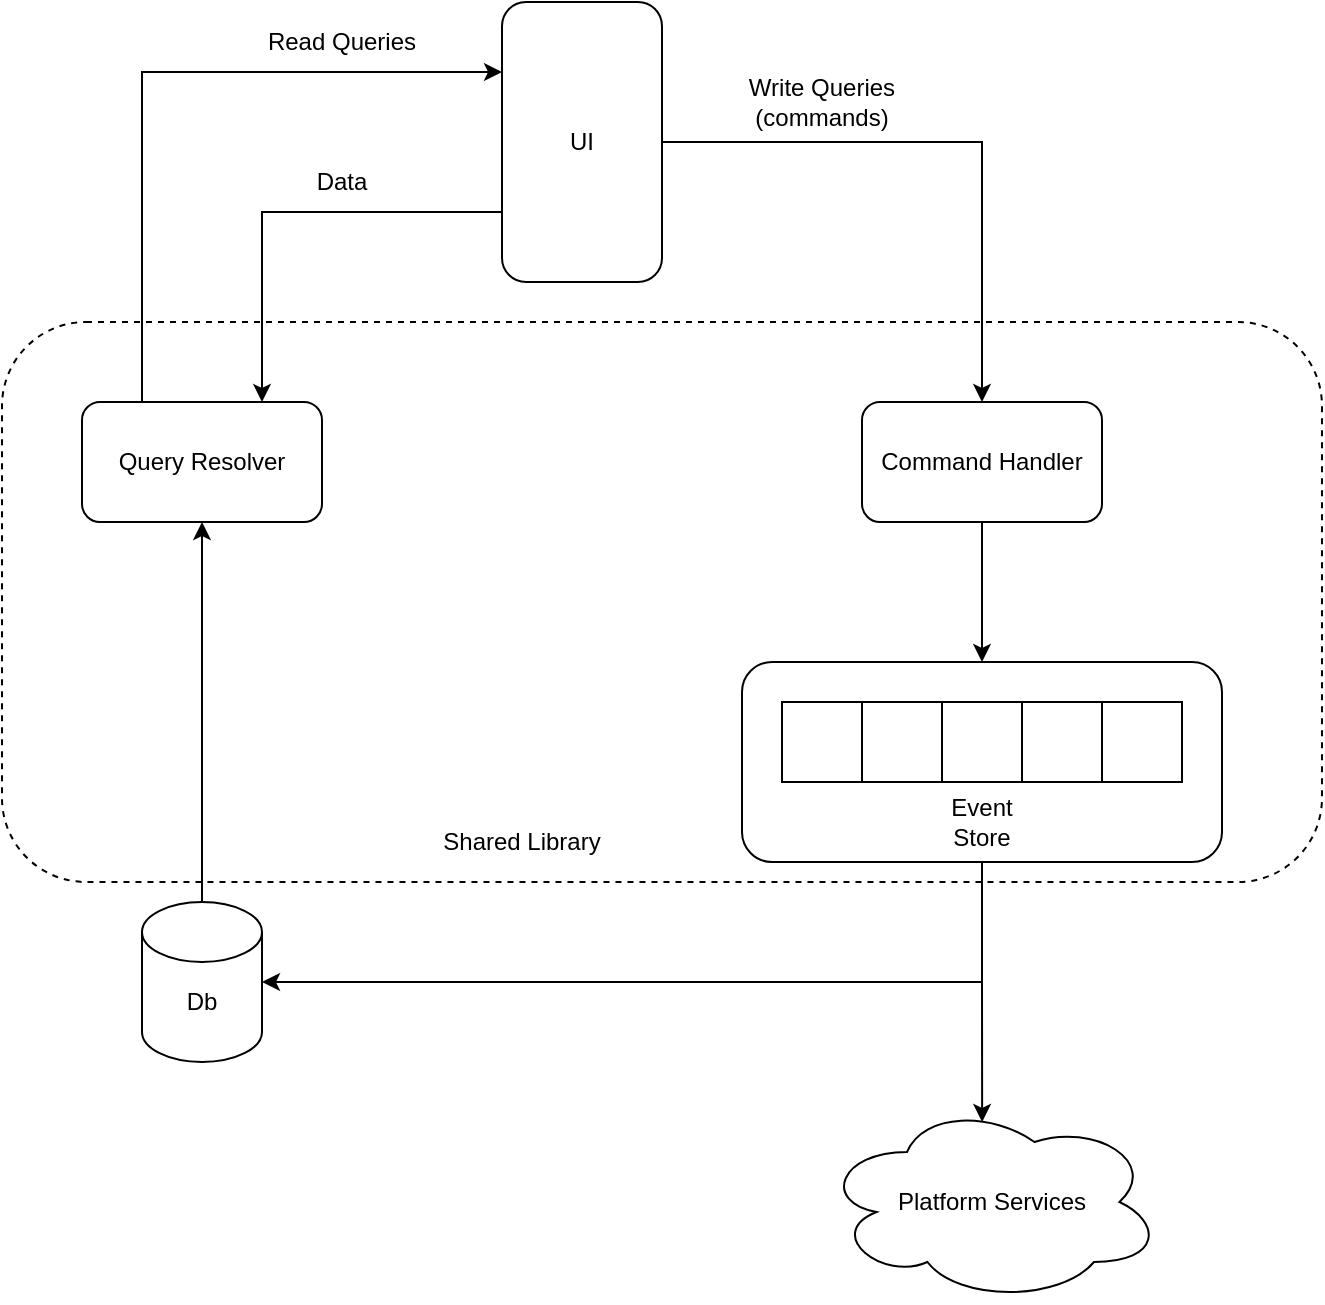 <mxfile version="14.6.13" type="github">
  <diagram id="Lkx0tU46axnpluxMp8mQ" name="Page-1">
    <mxGraphModel dx="1350" dy="774" grid="1" gridSize="10" guides="1" tooltips="1" connect="1" arrows="1" fold="1" page="1" pageScale="1" pageWidth="827" pageHeight="1169" math="0" shadow="0">
      <root>
        <mxCell id="0" />
        <mxCell id="1" parent="0" />
        <mxCell id="2JhJu5usInB86t09204_-35" value="" style="rounded=1;whiteSpace=wrap;html=1;dashed=1;" vertex="1" parent="1">
          <mxGeometry x="70" y="320" width="660" height="280" as="geometry" />
        </mxCell>
        <mxCell id="2JhJu5usInB86t09204_-31" style="edgeStyle=orthogonalEdgeStyle;rounded=0;orthogonalLoop=1;jettySize=auto;html=1;exitX=0;exitY=0.75;exitDx=0;exitDy=0;entryX=0.75;entryY=0;entryDx=0;entryDy=0;" edge="1" parent="1" source="2JhJu5usInB86t09204_-1" target="2JhJu5usInB86t09204_-2">
          <mxGeometry relative="1" as="geometry" />
        </mxCell>
        <mxCell id="2JhJu5usInB86t09204_-32" style="edgeStyle=orthogonalEdgeStyle;rounded=0;orthogonalLoop=1;jettySize=auto;html=1;exitX=1;exitY=0.5;exitDx=0;exitDy=0;" edge="1" parent="1" source="2JhJu5usInB86t09204_-1" target="2JhJu5usInB86t09204_-3">
          <mxGeometry relative="1" as="geometry" />
        </mxCell>
        <mxCell id="2JhJu5usInB86t09204_-1" value="UI" style="rounded=1;whiteSpace=wrap;html=1;" vertex="1" parent="1">
          <mxGeometry x="320" y="160" width="80" height="140" as="geometry" />
        </mxCell>
        <mxCell id="2JhJu5usInB86t09204_-30" style="edgeStyle=orthogonalEdgeStyle;rounded=0;orthogonalLoop=1;jettySize=auto;html=1;exitX=0.25;exitY=0;exitDx=0;exitDy=0;entryX=0;entryY=0.25;entryDx=0;entryDy=0;" edge="1" parent="1" source="2JhJu5usInB86t09204_-2" target="2JhJu5usInB86t09204_-1">
          <mxGeometry relative="1" as="geometry" />
        </mxCell>
        <mxCell id="2JhJu5usInB86t09204_-2" value="Query Resolver" style="rounded=1;whiteSpace=wrap;html=1;" vertex="1" parent="1">
          <mxGeometry x="110" y="360" width="120" height="60" as="geometry" />
        </mxCell>
        <mxCell id="2JhJu5usInB86t09204_-3" value="Command Handler" style="rounded=1;whiteSpace=wrap;html=1;" vertex="1" parent="1">
          <mxGeometry x="500" y="360" width="120" height="60" as="geometry" />
        </mxCell>
        <mxCell id="2JhJu5usInB86t09204_-34" style="edgeStyle=orthogonalEdgeStyle;rounded=0;orthogonalLoop=1;jettySize=auto;html=1;entryX=0.471;entryY=0.1;entryDx=0;entryDy=0;entryPerimeter=0;" edge="1" parent="1" source="2JhJu5usInB86t09204_-4" target="2JhJu5usInB86t09204_-17">
          <mxGeometry relative="1" as="geometry" />
        </mxCell>
        <mxCell id="2JhJu5usInB86t09204_-4" value="" style="rounded=1;whiteSpace=wrap;html=1;" vertex="1" parent="1">
          <mxGeometry x="440" y="490" width="240" height="100" as="geometry" />
        </mxCell>
        <mxCell id="2JhJu5usInB86t09204_-14" value="" style="group" vertex="1" connectable="0" parent="1">
          <mxGeometry x="460" y="510" width="200" height="40" as="geometry" />
        </mxCell>
        <mxCell id="2JhJu5usInB86t09204_-5" value="" style="rounded=0;whiteSpace=wrap;html=1;" vertex="1" parent="2JhJu5usInB86t09204_-14">
          <mxGeometry width="40" height="40" as="geometry" />
        </mxCell>
        <mxCell id="2JhJu5usInB86t09204_-6" value="" style="rounded=0;whiteSpace=wrap;html=1;" vertex="1" parent="2JhJu5usInB86t09204_-14">
          <mxGeometry x="40" width="40" height="40" as="geometry" />
        </mxCell>
        <mxCell id="2JhJu5usInB86t09204_-7" value="" style="rounded=0;whiteSpace=wrap;html=1;" vertex="1" parent="2JhJu5usInB86t09204_-14">
          <mxGeometry x="80" width="40" height="40" as="geometry" />
        </mxCell>
        <mxCell id="2JhJu5usInB86t09204_-8" value="" style="rounded=0;whiteSpace=wrap;html=1;" vertex="1" parent="2JhJu5usInB86t09204_-14">
          <mxGeometry x="120" width="40" height="40" as="geometry" />
        </mxCell>
        <mxCell id="2JhJu5usInB86t09204_-9" value="" style="rounded=0;whiteSpace=wrap;html=1;" vertex="1" parent="2JhJu5usInB86t09204_-14">
          <mxGeometry x="160" width="40" height="40" as="geometry" />
        </mxCell>
        <mxCell id="2JhJu5usInB86t09204_-37" style="edgeStyle=orthogonalEdgeStyle;rounded=0;orthogonalLoop=1;jettySize=auto;html=1;exitX=0.5;exitY=0;exitDx=0;exitDy=0;exitPerimeter=0;entryX=0.5;entryY=1;entryDx=0;entryDy=0;" edge="1" parent="1" source="2JhJu5usInB86t09204_-16" target="2JhJu5usInB86t09204_-2">
          <mxGeometry relative="1" as="geometry" />
        </mxCell>
        <mxCell id="2JhJu5usInB86t09204_-16" value="" style="shape=cylinder3;whiteSpace=wrap;html=1;boundedLbl=1;backgroundOutline=1;size=15;" vertex="1" parent="1">
          <mxGeometry x="140" y="610" width="60" height="80" as="geometry" />
        </mxCell>
        <mxCell id="2JhJu5usInB86t09204_-17" value="Platform Services" style="ellipse;shape=cloud;whiteSpace=wrap;html=1;" vertex="1" parent="1">
          <mxGeometry x="480" y="710" width="170" height="100" as="geometry" />
        </mxCell>
        <mxCell id="2JhJu5usInB86t09204_-27" value="" style="endArrow=classic;html=1;exitX=0.5;exitY=1;exitDx=0;exitDy=0;entryX=0.5;entryY=0;entryDx=0;entryDy=0;" edge="1" parent="1" source="2JhJu5usInB86t09204_-3" target="2JhJu5usInB86t09204_-4">
          <mxGeometry width="50" height="50" relative="1" as="geometry">
            <mxPoint x="390" y="470" as="sourcePoint" />
            <mxPoint x="440" y="420" as="targetPoint" />
          </mxGeometry>
        </mxCell>
        <mxCell id="2JhJu5usInB86t09204_-28" value="Db" style="text;html=1;strokeColor=none;fillColor=none;align=center;verticalAlign=middle;whiteSpace=wrap;rounded=0;" vertex="1" parent="1">
          <mxGeometry x="150" y="650" width="40" height="20" as="geometry" />
        </mxCell>
        <mxCell id="2JhJu5usInB86t09204_-29" value="Event Store" style="text;html=1;strokeColor=none;fillColor=none;align=center;verticalAlign=middle;whiteSpace=wrap;rounded=0;" vertex="1" parent="1">
          <mxGeometry x="540" y="560" width="40" height="20" as="geometry" />
        </mxCell>
        <mxCell id="2JhJu5usInB86t09204_-36" value="" style="endArrow=classic;html=1;entryX=1;entryY=0.5;entryDx=0;entryDy=0;entryPerimeter=0;" edge="1" parent="1" target="2JhJu5usInB86t09204_-16">
          <mxGeometry width="50" height="50" relative="1" as="geometry">
            <mxPoint x="560" y="650" as="sourcePoint" />
            <mxPoint x="200" y="670" as="targetPoint" />
          </mxGeometry>
        </mxCell>
        <mxCell id="2JhJu5usInB86t09204_-38" value="Write Queries (commands)" style="text;html=1;strokeColor=none;fillColor=none;align=center;verticalAlign=middle;whiteSpace=wrap;rounded=0;dashed=1;" vertex="1" parent="1">
          <mxGeometry x="440" y="200" width="80" height="20" as="geometry" />
        </mxCell>
        <mxCell id="2JhJu5usInB86t09204_-39" value="Read Queries" style="text;html=1;strokeColor=none;fillColor=none;align=center;verticalAlign=middle;whiteSpace=wrap;rounded=0;dashed=1;" vertex="1" parent="1">
          <mxGeometry x="200" y="170" width="80" height="20" as="geometry" />
        </mxCell>
        <mxCell id="2JhJu5usInB86t09204_-40" value="Data" style="text;html=1;strokeColor=none;fillColor=none;align=center;verticalAlign=middle;whiteSpace=wrap;rounded=0;dashed=1;" vertex="1" parent="1">
          <mxGeometry x="220" y="240" width="40" height="20" as="geometry" />
        </mxCell>
        <mxCell id="2JhJu5usInB86t09204_-43" value="Shared Library" style="text;html=1;strokeColor=none;fillColor=none;align=center;verticalAlign=middle;whiteSpace=wrap;rounded=0;dashed=1;" vertex="1" parent="1">
          <mxGeometry x="280" y="570" width="100" height="20" as="geometry" />
        </mxCell>
      </root>
    </mxGraphModel>
  </diagram>
</mxfile>
